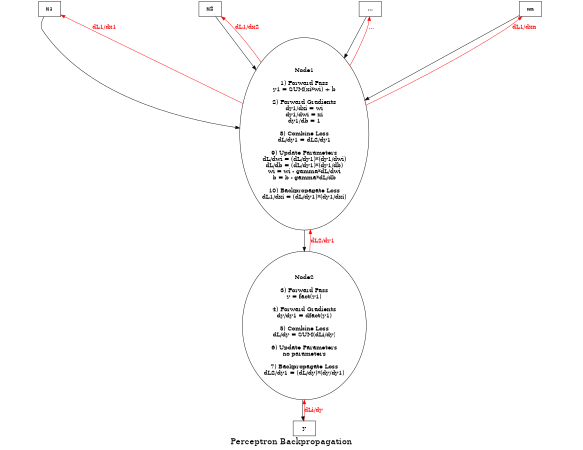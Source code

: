 // sudo apt-get install graphviz
// dot -Tpng nn-perceptron.dot -o nn-perceptron.png
// xdot nn-perceptron.dot
digraph NN
{
	label="Perceptron Backpropagation";
	fontsize=20;
	size="4,3";
	ratio=fill;

	x1   [shape=box, label="x1"];
	x2   [shape=box, label="x2"];
	xi   [shape=box, label="..."];
	xn   [shape=box, label="xn"];
	y    [shape=box, label="y"];
	f    [label="Node1\n\n1) Forward Pass\ny1 = SUM(xi*wi) + b\n\n2) Forward Gradients\ndy1/dxi = wi\ndy1/dwi = xi\ndy1/db = 1\n\n8) Combine Loss\ndL/dy1 = dL2/dy1\n\n9) Update Parameters\ndL/dwi = (dL/dy1)*(dy1/dwi)\ndL/db = (dL/dy1)*(dy1/db)\nwi = wi - gamma*dL/dwi\nb = b - gamma*dL/db\n\n10) Backpropagate Loss\ndL1/dxi = (dL/dy1)*(dy1/dxi)"];
	fact [label="Node2\n\n3) Forward Pass\ny = fact(y1)\n\n4) Forward Gradients\ndy/dy1 = dfact(y1)\n\n5) Combine Loss\ndL/dy = SUM(dLi/dy)\n\n6) Update Parameters\nno parameters\n\n7) Backpropagate Loss\ndL2/dy1 = (dL/dy)*(dy/dy1)"];

	{ rank=same x1 -> x2 [style=invis] };
	{ rank=same x2 -> xi [style=invis] };
	{ rank=same xi -> xn [style=invis] };
	x1   -> f;
	x2   -> f;
	xi   -> f;
	xn   -> f;
	f    -> x1   [fontcolor=red, color=red, label="dL1/dx1"];
	f    -> x2   [fontcolor=red, color=red, label="dL1/dx2"];
	f    -> xi   [fontcolor=red, color=red, label="..."];
	f    -> xn   [fontcolor=red, color=red, label="dL1/dxn"];
	f    -> fact;
	y    -> fact [fontcolor=red, color=red, label="dLi/dy"];
	fact -> y;
	fact -> f    [fontcolor=red, color=red, label="dL2/dy1"];
}
